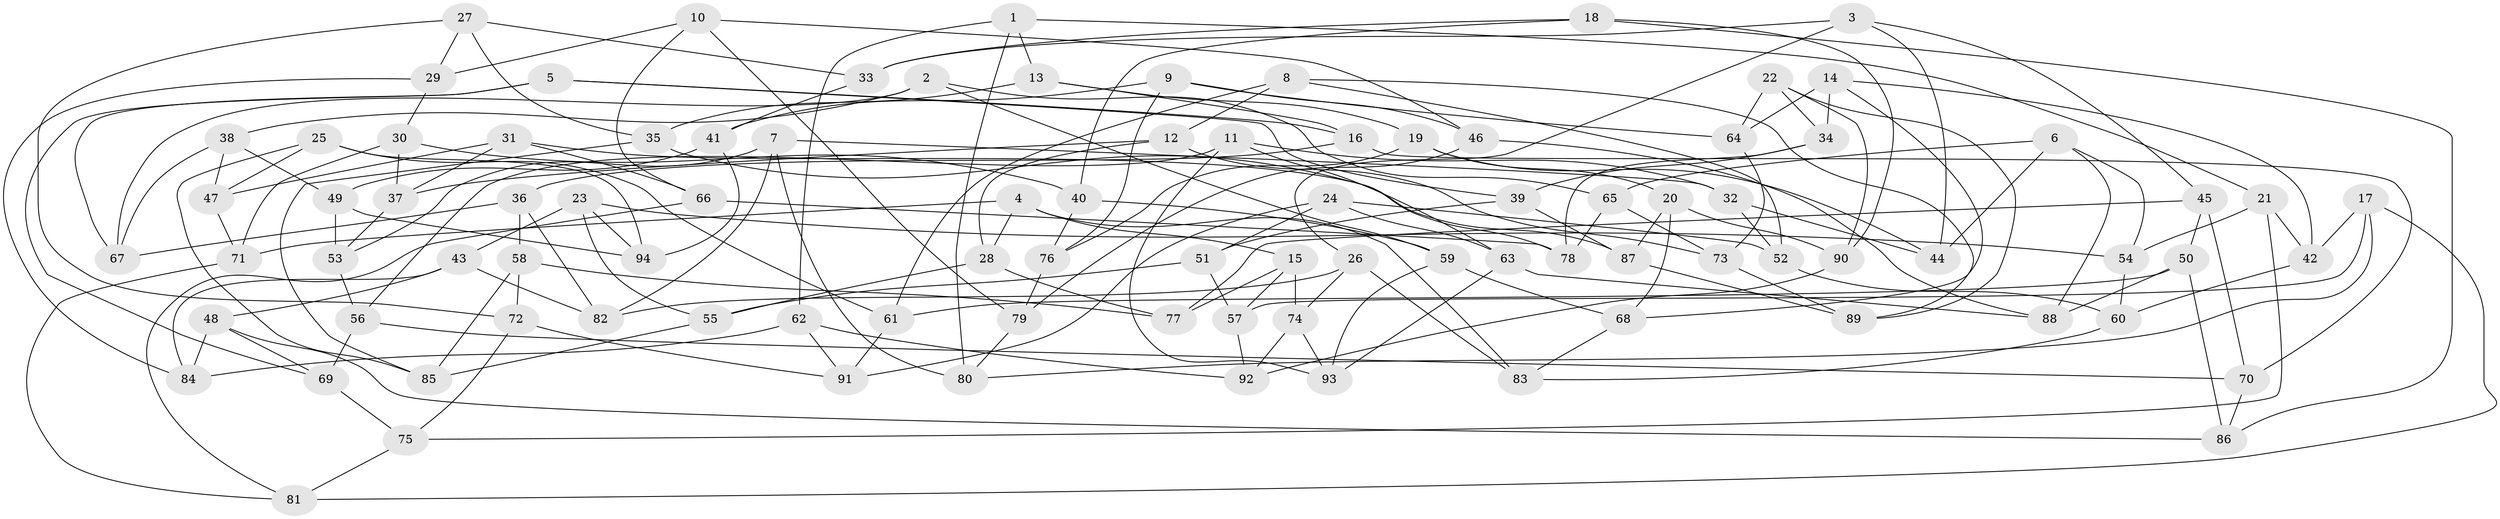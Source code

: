 // coarse degree distribution, {11: 0.0425531914893617, 9: 0.1276595744680851, 5: 0.02127659574468085, 4: 0.6170212765957447, 3: 0.10638297872340426, 10: 0.0425531914893617, 7: 0.0425531914893617}
// Generated by graph-tools (version 1.1) at 2025/53/03/04/25 22:53:48]
// undirected, 94 vertices, 188 edges
graph export_dot {
  node [color=gray90,style=filled];
  1;
  2;
  3;
  4;
  5;
  6;
  7;
  8;
  9;
  10;
  11;
  12;
  13;
  14;
  15;
  16;
  17;
  18;
  19;
  20;
  21;
  22;
  23;
  24;
  25;
  26;
  27;
  28;
  29;
  30;
  31;
  32;
  33;
  34;
  35;
  36;
  37;
  38;
  39;
  40;
  41;
  42;
  43;
  44;
  45;
  46;
  47;
  48;
  49;
  50;
  51;
  52;
  53;
  54;
  55;
  56;
  57;
  58;
  59;
  60;
  61;
  62;
  63;
  64;
  65;
  66;
  67;
  68;
  69;
  70;
  71;
  72;
  73;
  74;
  75;
  76;
  77;
  78;
  79;
  80;
  81;
  82;
  83;
  84;
  85;
  86;
  87;
  88;
  89;
  90;
  91;
  92;
  93;
  94;
  1 -- 80;
  1 -- 21;
  1 -- 13;
  1 -- 62;
  2 -- 65;
  2 -- 67;
  2 -- 59;
  2 -- 38;
  3 -- 45;
  3 -- 26;
  3 -- 33;
  3 -- 44;
  4 -- 71;
  4 -- 28;
  4 -- 15;
  4 -- 83;
  5 -- 69;
  5 -- 67;
  5 -- 39;
  5 -- 16;
  6 -- 65;
  6 -- 54;
  6 -- 44;
  6 -- 88;
  7 -- 80;
  7 -- 32;
  7 -- 82;
  7 -- 53;
  8 -- 61;
  8 -- 12;
  8 -- 89;
  8 -- 52;
  9 -- 76;
  9 -- 64;
  9 -- 46;
  9 -- 41;
  10 -- 46;
  10 -- 79;
  10 -- 66;
  10 -- 29;
  11 -- 93;
  11 -- 32;
  11 -- 56;
  11 -- 63;
  12 -- 37;
  12 -- 73;
  12 -- 28;
  13 -- 16;
  13 -- 19;
  13 -- 35;
  14 -- 42;
  14 -- 68;
  14 -- 34;
  14 -- 64;
  15 -- 57;
  15 -- 74;
  15 -- 77;
  16 -- 70;
  16 -- 36;
  17 -- 80;
  17 -- 42;
  17 -- 81;
  17 -- 57;
  18 -- 90;
  18 -- 40;
  18 -- 33;
  18 -- 86;
  19 -- 20;
  19 -- 44;
  19 -- 76;
  20 -- 68;
  20 -- 90;
  20 -- 87;
  21 -- 54;
  21 -- 42;
  21 -- 75;
  22 -- 90;
  22 -- 89;
  22 -- 34;
  22 -- 64;
  23 -- 43;
  23 -- 55;
  23 -- 54;
  23 -- 94;
  24 -- 63;
  24 -- 52;
  24 -- 51;
  24 -- 91;
  25 -- 47;
  25 -- 94;
  25 -- 85;
  25 -- 61;
  26 -- 74;
  26 -- 83;
  26 -- 82;
  27 -- 29;
  27 -- 35;
  27 -- 72;
  27 -- 33;
  28 -- 55;
  28 -- 77;
  29 -- 30;
  29 -- 84;
  30 -- 40;
  30 -- 37;
  30 -- 71;
  31 -- 87;
  31 -- 37;
  31 -- 47;
  31 -- 66;
  32 -- 52;
  32 -- 44;
  33 -- 41;
  34 -- 39;
  34 -- 78;
  35 -- 85;
  35 -- 78;
  36 -- 82;
  36 -- 67;
  36 -- 58;
  37 -- 53;
  38 -- 47;
  38 -- 67;
  38 -- 49;
  39 -- 87;
  39 -- 51;
  40 -- 59;
  40 -- 76;
  41 -- 94;
  41 -- 49;
  42 -- 60;
  43 -- 82;
  43 -- 84;
  43 -- 48;
  45 -- 50;
  45 -- 70;
  45 -- 77;
  46 -- 88;
  46 -- 79;
  47 -- 71;
  48 -- 69;
  48 -- 84;
  48 -- 86;
  49 -- 53;
  49 -- 94;
  50 -- 88;
  50 -- 61;
  50 -- 86;
  51 -- 55;
  51 -- 57;
  52 -- 60;
  53 -- 56;
  54 -- 60;
  55 -- 85;
  56 -- 69;
  56 -- 70;
  57 -- 92;
  58 -- 85;
  58 -- 77;
  58 -- 72;
  59 -- 93;
  59 -- 68;
  60 -- 83;
  61 -- 91;
  62 -- 84;
  62 -- 91;
  62 -- 92;
  63 -- 93;
  63 -- 88;
  64 -- 73;
  65 -- 78;
  65 -- 73;
  66 -- 78;
  66 -- 81;
  68 -- 83;
  69 -- 75;
  70 -- 86;
  71 -- 81;
  72 -- 91;
  72 -- 75;
  73 -- 89;
  74 -- 93;
  74 -- 92;
  75 -- 81;
  76 -- 79;
  79 -- 80;
  87 -- 89;
  90 -- 92;
}
